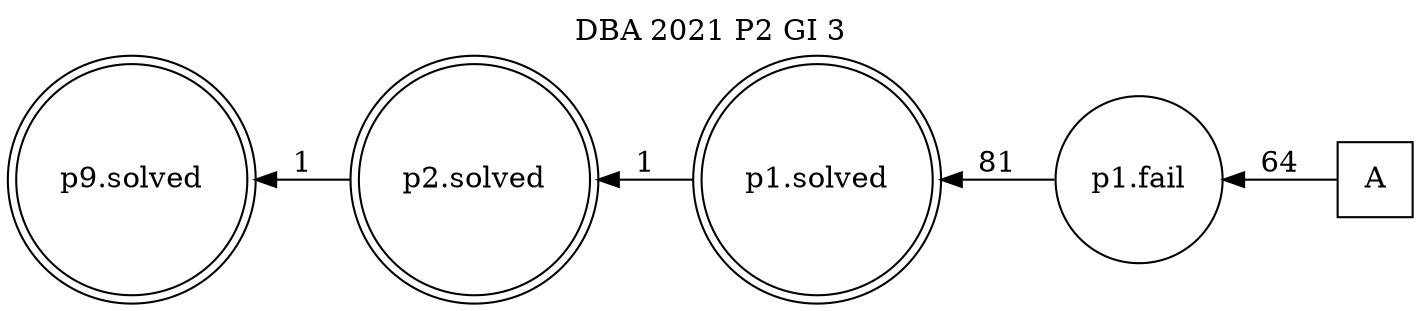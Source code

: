 digraph DBA_2021_P2_GI_3 {
labelloc="tl"
label= " DBA 2021 P2 GI 3 "
rankdir="RL";
graph [ size=" 10 , 10 !"]

"A" [shape="square" label="A"]
"p1.fail" [shape="circle" label="p1.fail"]
"p1.solved" [shape="doublecircle" label="p1.solved"]
"p2.solved" [shape="doublecircle" label="p2.solved"]
"p9.solved" [shape="doublecircle" label="p9.solved"]
"A" -> "p1.fail" [ label=64]
"p1.fail" -> "p1.solved" [ label=81]
"p1.solved" -> "p2.solved" [ label=1]
"p2.solved" -> "p9.solved" [ label=1]
}

